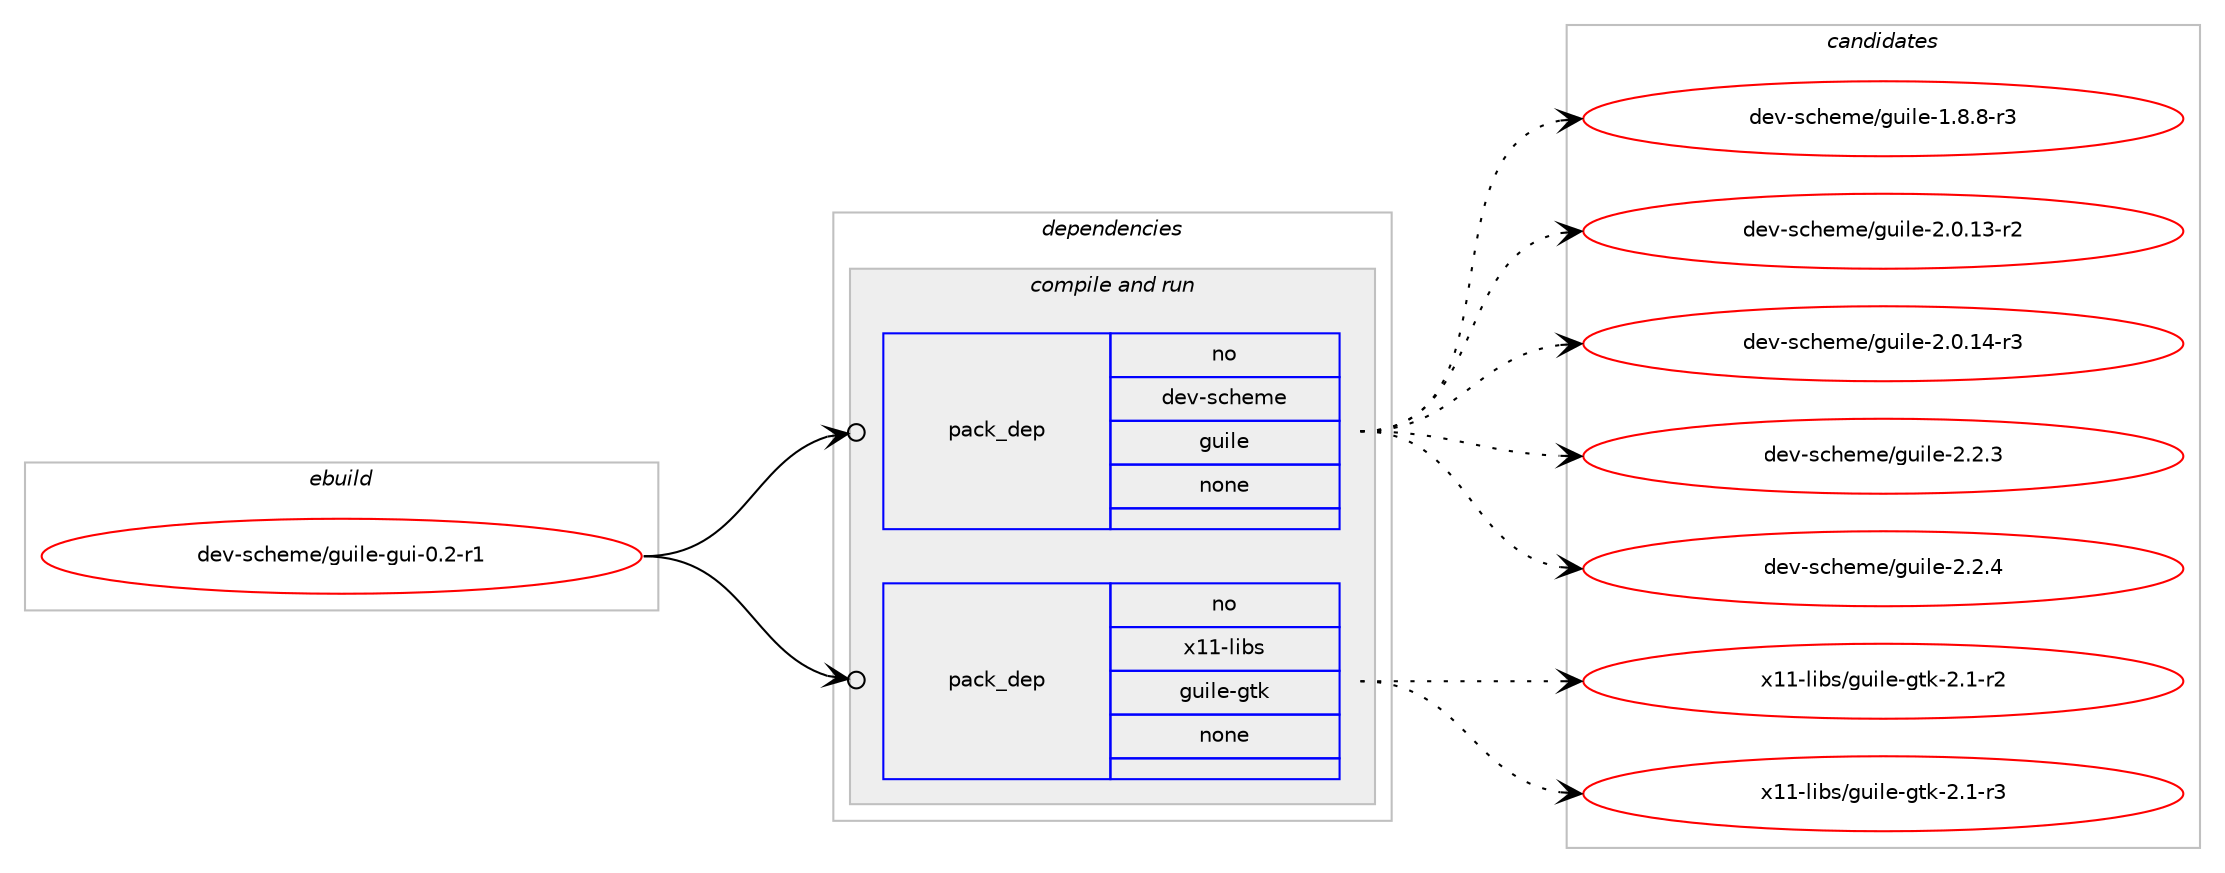 digraph prolog {

# *************
# Graph options
# *************

newrank=true;
concentrate=true;
compound=true;
graph [rankdir=LR,fontname=Helvetica,fontsize=10,ranksep=1.5];#, ranksep=2.5, nodesep=0.2];
edge  [arrowhead=vee];
node  [fontname=Helvetica,fontsize=10];

# **********
# The ebuild
# **********

subgraph cluster_leftcol {
color=gray;
rank=same;
label=<<i>ebuild</i>>;
id [label="dev-scheme/guile-gui-0.2-r1", color=red, width=4, href="../dev-scheme/guile-gui-0.2-r1.svg"];
}

# ****************
# The dependencies
# ****************

subgraph cluster_midcol {
color=gray;
label=<<i>dependencies</i>>;
subgraph cluster_compile {
fillcolor="#eeeeee";
style=filled;
label=<<i>compile</i>>;
}
subgraph cluster_compileandrun {
fillcolor="#eeeeee";
style=filled;
label=<<i>compile and run</i>>;
subgraph pack1092224 {
dependency1538667 [label=<<TABLE BORDER="0" CELLBORDER="1" CELLSPACING="0" CELLPADDING="4" WIDTH="220"><TR><TD ROWSPAN="6" CELLPADDING="30">pack_dep</TD></TR><TR><TD WIDTH="110">no</TD></TR><TR><TD>dev-scheme</TD></TR><TR><TD>guile</TD></TR><TR><TD>none</TD></TR><TR><TD></TD></TR></TABLE>>, shape=none, color=blue];
}
id:e -> dependency1538667:w [weight=20,style="solid",arrowhead="odotvee"];
subgraph pack1092225 {
dependency1538668 [label=<<TABLE BORDER="0" CELLBORDER="1" CELLSPACING="0" CELLPADDING="4" WIDTH="220"><TR><TD ROWSPAN="6" CELLPADDING="30">pack_dep</TD></TR><TR><TD WIDTH="110">no</TD></TR><TR><TD>x11-libs</TD></TR><TR><TD>guile-gtk</TD></TR><TR><TD>none</TD></TR><TR><TD></TD></TR></TABLE>>, shape=none, color=blue];
}
id:e -> dependency1538668:w [weight=20,style="solid",arrowhead="odotvee"];
}
subgraph cluster_run {
fillcolor="#eeeeee";
style=filled;
label=<<i>run</i>>;
}
}

# **************
# The candidates
# **************

subgraph cluster_choices {
rank=same;
color=gray;
label=<<i>candidates</i>>;

subgraph choice1092224 {
color=black;
nodesep=1;
choice1001011184511599104101109101471031171051081014549465646564511451 [label="dev-scheme/guile-1.8.8-r3", color=red, width=4,href="../dev-scheme/guile-1.8.8-r3.svg"];
choice100101118451159910410110910147103117105108101455046484649514511450 [label="dev-scheme/guile-2.0.13-r2", color=red, width=4,href="../dev-scheme/guile-2.0.13-r2.svg"];
choice100101118451159910410110910147103117105108101455046484649524511451 [label="dev-scheme/guile-2.0.14-r3", color=red, width=4,href="../dev-scheme/guile-2.0.14-r3.svg"];
choice100101118451159910410110910147103117105108101455046504651 [label="dev-scheme/guile-2.2.3", color=red, width=4,href="../dev-scheme/guile-2.2.3.svg"];
choice100101118451159910410110910147103117105108101455046504652 [label="dev-scheme/guile-2.2.4", color=red, width=4,href="../dev-scheme/guile-2.2.4.svg"];
dependency1538667:e -> choice1001011184511599104101109101471031171051081014549465646564511451:w [style=dotted,weight="100"];
dependency1538667:e -> choice100101118451159910410110910147103117105108101455046484649514511450:w [style=dotted,weight="100"];
dependency1538667:e -> choice100101118451159910410110910147103117105108101455046484649524511451:w [style=dotted,weight="100"];
dependency1538667:e -> choice100101118451159910410110910147103117105108101455046504651:w [style=dotted,weight="100"];
dependency1538667:e -> choice100101118451159910410110910147103117105108101455046504652:w [style=dotted,weight="100"];
}
subgraph choice1092225 {
color=black;
nodesep=1;
choice120494945108105981154710311710510810145103116107455046494511450 [label="x11-libs/guile-gtk-2.1-r2", color=red, width=4,href="../x11-libs/guile-gtk-2.1-r2.svg"];
choice120494945108105981154710311710510810145103116107455046494511451 [label="x11-libs/guile-gtk-2.1-r3", color=red, width=4,href="../x11-libs/guile-gtk-2.1-r3.svg"];
dependency1538668:e -> choice120494945108105981154710311710510810145103116107455046494511450:w [style=dotted,weight="100"];
dependency1538668:e -> choice120494945108105981154710311710510810145103116107455046494511451:w [style=dotted,weight="100"];
}
}

}
